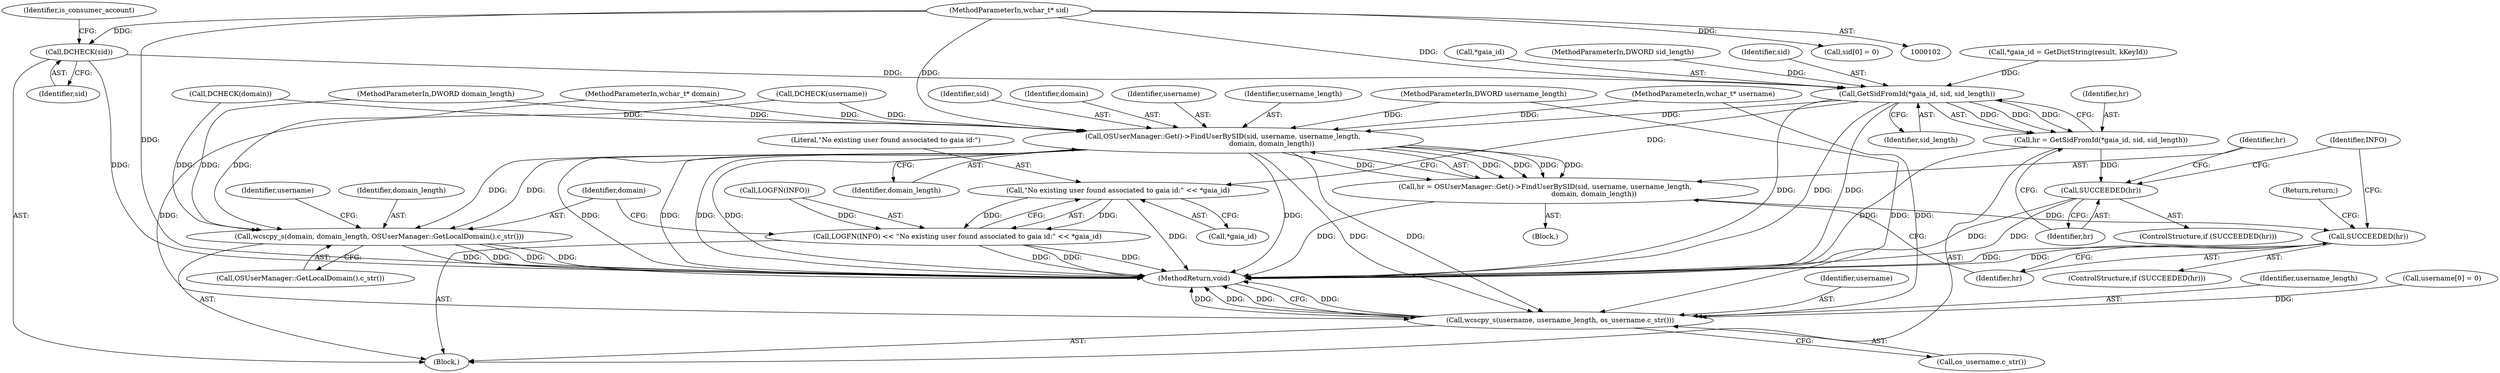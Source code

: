 digraph "0_Chrome_2440e872debd68ae7c2a8bf9ddb34df2cce378cd@pointer" {
"1000119" [label="(Call,DCHECK(sid))"];
"1000109" [label="(MethodParameterIn,wchar_t* sid)"];
"1000148" [label="(Call,GetSidFromId(*gaia_id, sid, sid_length))"];
"1000146" [label="(Call,hr = GetSidFromId(*gaia_id, sid, sid_length))"];
"1000154" [label="(Call,SUCCEEDED(hr))"];
"1000159" [label="(Call,OSUserManager::Get()->FindUserBySID(sid, username, username_length,\n                                             domain, domain_length))"];
"1000157" [label="(Call,hr = OSUserManager::Get()->FindUserBySID(sid, username, username_length,\n                                             domain, domain_length))"];
"1000166" [label="(Call,SUCCEEDED(hr))"];
"1000176" [label="(Call,wcscpy_s(domain, domain_length, OSUserManager::GetLocalDomain().c_str()))"];
"1000245" [label="(Call,wcscpy_s(username, username_length, os_username.c_str()))"];
"1000172" [label="(Call,\"No existing user found associated to gaia id:\" << *gaia_id)"];
"1000169" [label="(Call,LOGFN(INFO) << \"No existing user found associated to gaia id:\" << *gaia_id)"];
"1000185" [label="(Call,sid[0] = 0)"];
"1000160" [label="(Identifier,sid)"];
"1000166" [label="(Call,SUCCEEDED(hr))"];
"1000119" [label="(Call,DCHECK(sid))"];
"1000246" [label="(Identifier,username)"];
"1000157" [label="(Call,hr = OSUserManager::Get()->FindUserBySID(sid, username, username_length,\n                                             domain, domain_length))"];
"1000249" [label="(MethodReturn,void)"];
"1000158" [label="(Identifier,hr)"];
"1000146" [label="(Call,hr = GetSidFromId(*gaia_id, sid, sid_length))"];
"1000163" [label="(Identifier,domain)"];
"1000245" [label="(Call,wcscpy_s(username, username_length, os_username.c_str()))"];
"1000156" [label="(Block,)"];
"1000161" [label="(Identifier,username)"];
"1000115" [label="(Call,DCHECK(username))"];
"1000162" [label="(Identifier,username_length)"];
"1000155" [label="(Identifier,hr)"];
"1000122" [label="(Identifier,is_consumer_account)"];
"1000176" [label="(Call,wcscpy_s(domain, domain_length, OSUserManager::GetLocalDomain().c_str()))"];
"1000108" [label="(MethodParameterIn,DWORD domain_length)"];
"1000177" [label="(Identifier,domain)"];
"1000169" [label="(Call,LOGFN(INFO) << \"No existing user found associated to gaia id:\" << *gaia_id)"];
"1000179" [label="(Call,OSUserManager::GetLocalDomain().c_str())"];
"1000247" [label="(Identifier,username_length)"];
"1000148" [label="(Call,GetSidFromId(*gaia_id, sid, sid_length))"];
"1000109" [label="(MethodParameterIn,wchar_t* sid)"];
"1000107" [label="(MethodParameterIn,wchar_t* domain)"];
"1000170" [label="(Call,LOGFN(INFO))"];
"1000165" [label="(ControlStructure,if (SUCCEEDED(hr)))"];
"1000168" [label="(Return,return;)"];
"1000154" [label="(Call,SUCCEEDED(hr))"];
"1000167" [label="(Identifier,hr)"];
"1000159" [label="(Call,OSUserManager::Get()->FindUserBySID(sid, username, username_length,\n                                             domain, domain_length))"];
"1000174" [label="(Call,*gaia_id)"];
"1000149" [label="(Call,*gaia_id)"];
"1000110" [label="(MethodParameterIn,DWORD sid_length)"];
"1000164" [label="(Identifier,domain_length)"];
"1000178" [label="(Identifier,domain_length)"];
"1000172" [label="(Call,\"No existing user found associated to gaia id:\" << *gaia_id)"];
"1000182" [label="(Identifier,username)"];
"1000173" [label="(Literal,\"No existing user found associated to gaia id:\")"];
"1000112" [label="(Block,)"];
"1000153" [label="(ControlStructure,if (SUCCEEDED(hr)))"];
"1000151" [label="(Identifier,sid)"];
"1000147" [label="(Identifier,hr)"];
"1000180" [label="(Call,username[0] = 0)"];
"1000105" [label="(MethodParameterIn,wchar_t* username)"];
"1000152" [label="(Identifier,sid_length)"];
"1000139" [label="(Call,*gaia_id = GetDictString(result, kKeyId))"];
"1000120" [label="(Identifier,sid)"];
"1000106" [label="(MethodParameterIn,DWORD username_length)"];
"1000171" [label="(Identifier,INFO)"];
"1000117" [label="(Call,DCHECK(domain))"];
"1000248" [label="(Call,os_username.c_str())"];
"1000119" -> "1000112"  [label="AST: "];
"1000119" -> "1000120"  [label="CFG: "];
"1000120" -> "1000119"  [label="AST: "];
"1000122" -> "1000119"  [label="CFG: "];
"1000119" -> "1000249"  [label="DDG: "];
"1000109" -> "1000119"  [label="DDG: "];
"1000119" -> "1000148"  [label="DDG: "];
"1000109" -> "1000102"  [label="AST: "];
"1000109" -> "1000249"  [label="DDG: "];
"1000109" -> "1000148"  [label="DDG: "];
"1000109" -> "1000159"  [label="DDG: "];
"1000109" -> "1000185"  [label="DDG: "];
"1000148" -> "1000146"  [label="AST: "];
"1000148" -> "1000152"  [label="CFG: "];
"1000149" -> "1000148"  [label="AST: "];
"1000151" -> "1000148"  [label="AST: "];
"1000152" -> "1000148"  [label="AST: "];
"1000146" -> "1000148"  [label="CFG: "];
"1000148" -> "1000249"  [label="DDG: "];
"1000148" -> "1000249"  [label="DDG: "];
"1000148" -> "1000249"  [label="DDG: "];
"1000148" -> "1000146"  [label="DDG: "];
"1000148" -> "1000146"  [label="DDG: "];
"1000148" -> "1000146"  [label="DDG: "];
"1000139" -> "1000148"  [label="DDG: "];
"1000110" -> "1000148"  [label="DDG: "];
"1000148" -> "1000159"  [label="DDG: "];
"1000148" -> "1000172"  [label="DDG: "];
"1000146" -> "1000112"  [label="AST: "];
"1000147" -> "1000146"  [label="AST: "];
"1000155" -> "1000146"  [label="CFG: "];
"1000146" -> "1000249"  [label="DDG: "];
"1000146" -> "1000154"  [label="DDG: "];
"1000154" -> "1000153"  [label="AST: "];
"1000154" -> "1000155"  [label="CFG: "];
"1000155" -> "1000154"  [label="AST: "];
"1000158" -> "1000154"  [label="CFG: "];
"1000171" -> "1000154"  [label="CFG: "];
"1000154" -> "1000249"  [label="DDG: "];
"1000154" -> "1000249"  [label="DDG: "];
"1000159" -> "1000157"  [label="AST: "];
"1000159" -> "1000164"  [label="CFG: "];
"1000160" -> "1000159"  [label="AST: "];
"1000161" -> "1000159"  [label="AST: "];
"1000162" -> "1000159"  [label="AST: "];
"1000163" -> "1000159"  [label="AST: "];
"1000164" -> "1000159"  [label="AST: "];
"1000157" -> "1000159"  [label="CFG: "];
"1000159" -> "1000249"  [label="DDG: "];
"1000159" -> "1000249"  [label="DDG: "];
"1000159" -> "1000249"  [label="DDG: "];
"1000159" -> "1000249"  [label="DDG: "];
"1000159" -> "1000249"  [label="DDG: "];
"1000159" -> "1000157"  [label="DDG: "];
"1000159" -> "1000157"  [label="DDG: "];
"1000159" -> "1000157"  [label="DDG: "];
"1000159" -> "1000157"  [label="DDG: "];
"1000159" -> "1000157"  [label="DDG: "];
"1000115" -> "1000159"  [label="DDG: "];
"1000105" -> "1000159"  [label="DDG: "];
"1000106" -> "1000159"  [label="DDG: "];
"1000117" -> "1000159"  [label="DDG: "];
"1000107" -> "1000159"  [label="DDG: "];
"1000108" -> "1000159"  [label="DDG: "];
"1000159" -> "1000176"  [label="DDG: "];
"1000159" -> "1000176"  [label="DDG: "];
"1000159" -> "1000245"  [label="DDG: "];
"1000159" -> "1000245"  [label="DDG: "];
"1000157" -> "1000156"  [label="AST: "];
"1000158" -> "1000157"  [label="AST: "];
"1000167" -> "1000157"  [label="CFG: "];
"1000157" -> "1000249"  [label="DDG: "];
"1000157" -> "1000166"  [label="DDG: "];
"1000166" -> "1000165"  [label="AST: "];
"1000166" -> "1000167"  [label="CFG: "];
"1000167" -> "1000166"  [label="AST: "];
"1000168" -> "1000166"  [label="CFG: "];
"1000171" -> "1000166"  [label="CFG: "];
"1000166" -> "1000249"  [label="DDG: "];
"1000166" -> "1000249"  [label="DDG: "];
"1000176" -> "1000112"  [label="AST: "];
"1000176" -> "1000179"  [label="CFG: "];
"1000177" -> "1000176"  [label="AST: "];
"1000178" -> "1000176"  [label="AST: "];
"1000179" -> "1000176"  [label="AST: "];
"1000182" -> "1000176"  [label="CFG: "];
"1000176" -> "1000249"  [label="DDG: "];
"1000176" -> "1000249"  [label="DDG: "];
"1000176" -> "1000249"  [label="DDG: "];
"1000176" -> "1000249"  [label="DDG: "];
"1000117" -> "1000176"  [label="DDG: "];
"1000107" -> "1000176"  [label="DDG: "];
"1000108" -> "1000176"  [label="DDG: "];
"1000245" -> "1000112"  [label="AST: "];
"1000245" -> "1000248"  [label="CFG: "];
"1000246" -> "1000245"  [label="AST: "];
"1000247" -> "1000245"  [label="AST: "];
"1000248" -> "1000245"  [label="AST: "];
"1000249" -> "1000245"  [label="CFG: "];
"1000245" -> "1000249"  [label="DDG: "];
"1000245" -> "1000249"  [label="DDG: "];
"1000245" -> "1000249"  [label="DDG: "];
"1000245" -> "1000249"  [label="DDG: "];
"1000180" -> "1000245"  [label="DDG: "];
"1000115" -> "1000245"  [label="DDG: "];
"1000105" -> "1000245"  [label="DDG: "];
"1000106" -> "1000245"  [label="DDG: "];
"1000172" -> "1000169"  [label="AST: "];
"1000172" -> "1000174"  [label="CFG: "];
"1000173" -> "1000172"  [label="AST: "];
"1000174" -> "1000172"  [label="AST: "];
"1000169" -> "1000172"  [label="CFG: "];
"1000172" -> "1000249"  [label="DDG: "];
"1000172" -> "1000169"  [label="DDG: "];
"1000172" -> "1000169"  [label="DDG: "];
"1000169" -> "1000112"  [label="AST: "];
"1000170" -> "1000169"  [label="AST: "];
"1000177" -> "1000169"  [label="CFG: "];
"1000169" -> "1000249"  [label="DDG: "];
"1000169" -> "1000249"  [label="DDG: "];
"1000169" -> "1000249"  [label="DDG: "];
"1000170" -> "1000169"  [label="DDG: "];
}
